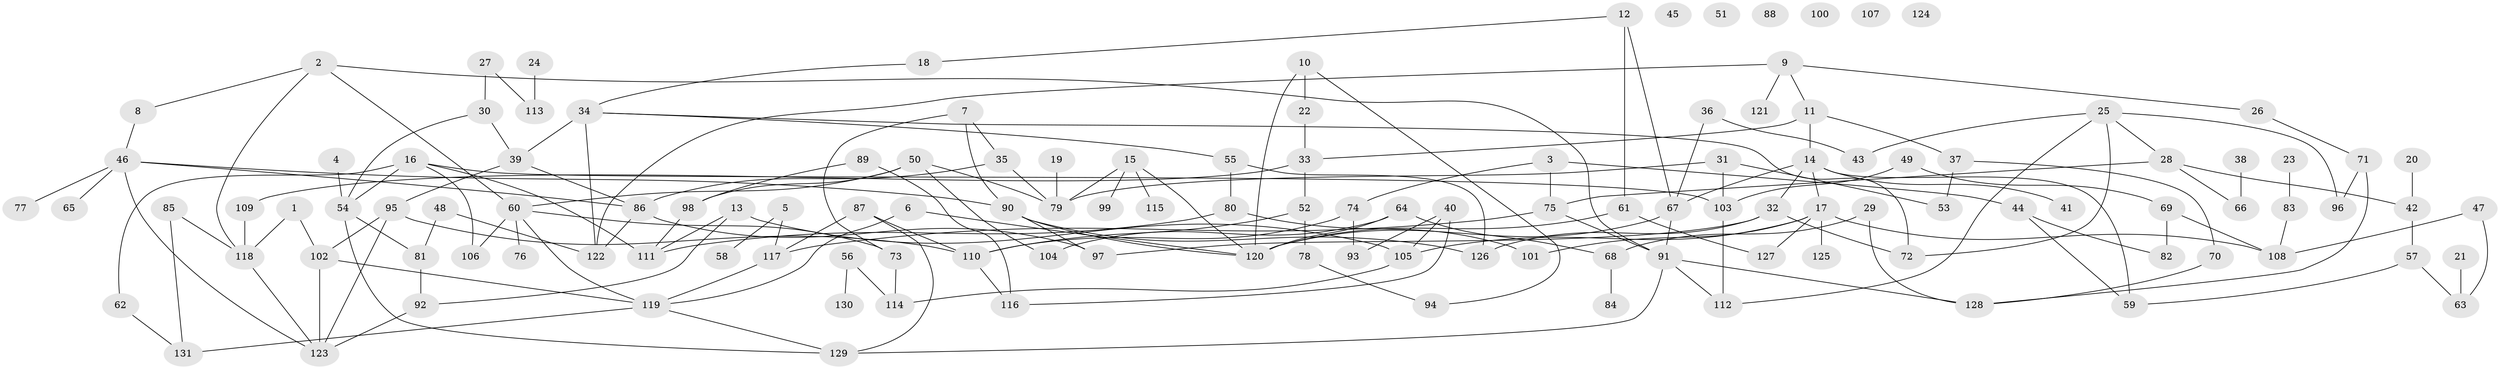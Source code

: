 // coarse degree distribution, {2: 0.136986301369863, 3: 0.2191780821917808, 4: 0.2054794520547945, 5: 0.2191780821917808, 6: 0.0547945205479452, 1: 0.1232876712328767, 7: 0.0410958904109589}
// Generated by graph-tools (version 1.1) at 2025/35/03/04/25 23:35:47]
// undirected, 131 vertices, 185 edges
graph export_dot {
  node [color=gray90,style=filled];
  1;
  2;
  3;
  4;
  5;
  6;
  7;
  8;
  9;
  10;
  11;
  12;
  13;
  14;
  15;
  16;
  17;
  18;
  19;
  20;
  21;
  22;
  23;
  24;
  25;
  26;
  27;
  28;
  29;
  30;
  31;
  32;
  33;
  34;
  35;
  36;
  37;
  38;
  39;
  40;
  41;
  42;
  43;
  44;
  45;
  46;
  47;
  48;
  49;
  50;
  51;
  52;
  53;
  54;
  55;
  56;
  57;
  58;
  59;
  60;
  61;
  62;
  63;
  64;
  65;
  66;
  67;
  68;
  69;
  70;
  71;
  72;
  73;
  74;
  75;
  76;
  77;
  78;
  79;
  80;
  81;
  82;
  83;
  84;
  85;
  86;
  87;
  88;
  89;
  90;
  91;
  92;
  93;
  94;
  95;
  96;
  97;
  98;
  99;
  100;
  101;
  102;
  103;
  104;
  105;
  106;
  107;
  108;
  109;
  110;
  111;
  112;
  113;
  114;
  115;
  116;
  117;
  118;
  119;
  120;
  121;
  122;
  123;
  124;
  125;
  126;
  127;
  128;
  129;
  130;
  131;
  1 -- 102;
  1 -- 118;
  2 -- 8;
  2 -- 60;
  2 -- 91;
  2 -- 118;
  3 -- 44;
  3 -- 74;
  3 -- 75;
  4 -- 54;
  5 -- 58;
  5 -- 117;
  6 -- 119;
  6 -- 120;
  7 -- 35;
  7 -- 73;
  7 -- 90;
  8 -- 46;
  9 -- 11;
  9 -- 26;
  9 -- 121;
  9 -- 122;
  10 -- 22;
  10 -- 94;
  10 -- 120;
  11 -- 14;
  11 -- 33;
  11 -- 37;
  12 -- 18;
  12 -- 61;
  12 -- 67;
  13 -- 92;
  13 -- 105;
  13 -- 111;
  14 -- 17;
  14 -- 32;
  14 -- 41;
  14 -- 59;
  14 -- 67;
  15 -- 79;
  15 -- 99;
  15 -- 115;
  15 -- 120;
  16 -- 54;
  16 -- 62;
  16 -- 103;
  16 -- 106;
  16 -- 111;
  17 -- 101;
  17 -- 105;
  17 -- 108;
  17 -- 125;
  17 -- 127;
  18 -- 34;
  19 -- 79;
  20 -- 42;
  21 -- 63;
  22 -- 33;
  23 -- 83;
  24 -- 113;
  25 -- 28;
  25 -- 43;
  25 -- 72;
  25 -- 96;
  25 -- 112;
  26 -- 71;
  27 -- 30;
  27 -- 113;
  28 -- 42;
  28 -- 66;
  28 -- 75;
  29 -- 68;
  29 -- 128;
  30 -- 39;
  30 -- 54;
  31 -- 53;
  31 -- 79;
  31 -- 103;
  32 -- 72;
  32 -- 97;
  32 -- 126;
  33 -- 52;
  33 -- 109;
  34 -- 39;
  34 -- 55;
  34 -- 72;
  34 -- 122;
  35 -- 79;
  35 -- 86;
  36 -- 43;
  36 -- 67;
  37 -- 53;
  37 -- 70;
  38 -- 66;
  39 -- 86;
  39 -- 95;
  40 -- 93;
  40 -- 105;
  40 -- 116;
  42 -- 57;
  44 -- 59;
  44 -- 82;
  46 -- 65;
  46 -- 77;
  46 -- 86;
  46 -- 90;
  46 -- 123;
  47 -- 63;
  47 -- 108;
  48 -- 81;
  48 -- 122;
  49 -- 69;
  49 -- 103;
  50 -- 60;
  50 -- 79;
  50 -- 98;
  50 -- 104;
  52 -- 78;
  52 -- 110;
  54 -- 81;
  54 -- 129;
  55 -- 80;
  55 -- 126;
  56 -- 114;
  56 -- 130;
  57 -- 59;
  57 -- 63;
  60 -- 73;
  60 -- 76;
  60 -- 106;
  60 -- 119;
  61 -- 120;
  61 -- 127;
  62 -- 131;
  64 -- 68;
  64 -- 104;
  64 -- 120;
  67 -- 91;
  67 -- 120;
  68 -- 84;
  69 -- 82;
  69 -- 108;
  70 -- 128;
  71 -- 96;
  71 -- 128;
  73 -- 114;
  74 -- 93;
  74 -- 110;
  75 -- 91;
  75 -- 117;
  78 -- 94;
  80 -- 101;
  80 -- 111;
  81 -- 92;
  83 -- 108;
  85 -- 118;
  85 -- 131;
  86 -- 97;
  86 -- 122;
  87 -- 110;
  87 -- 117;
  87 -- 129;
  89 -- 98;
  89 -- 116;
  90 -- 97;
  90 -- 120;
  90 -- 126;
  91 -- 112;
  91 -- 128;
  91 -- 129;
  92 -- 123;
  95 -- 102;
  95 -- 110;
  95 -- 123;
  98 -- 111;
  102 -- 119;
  102 -- 123;
  103 -- 112;
  105 -- 114;
  109 -- 118;
  110 -- 116;
  117 -- 119;
  118 -- 123;
  119 -- 129;
  119 -- 131;
}
